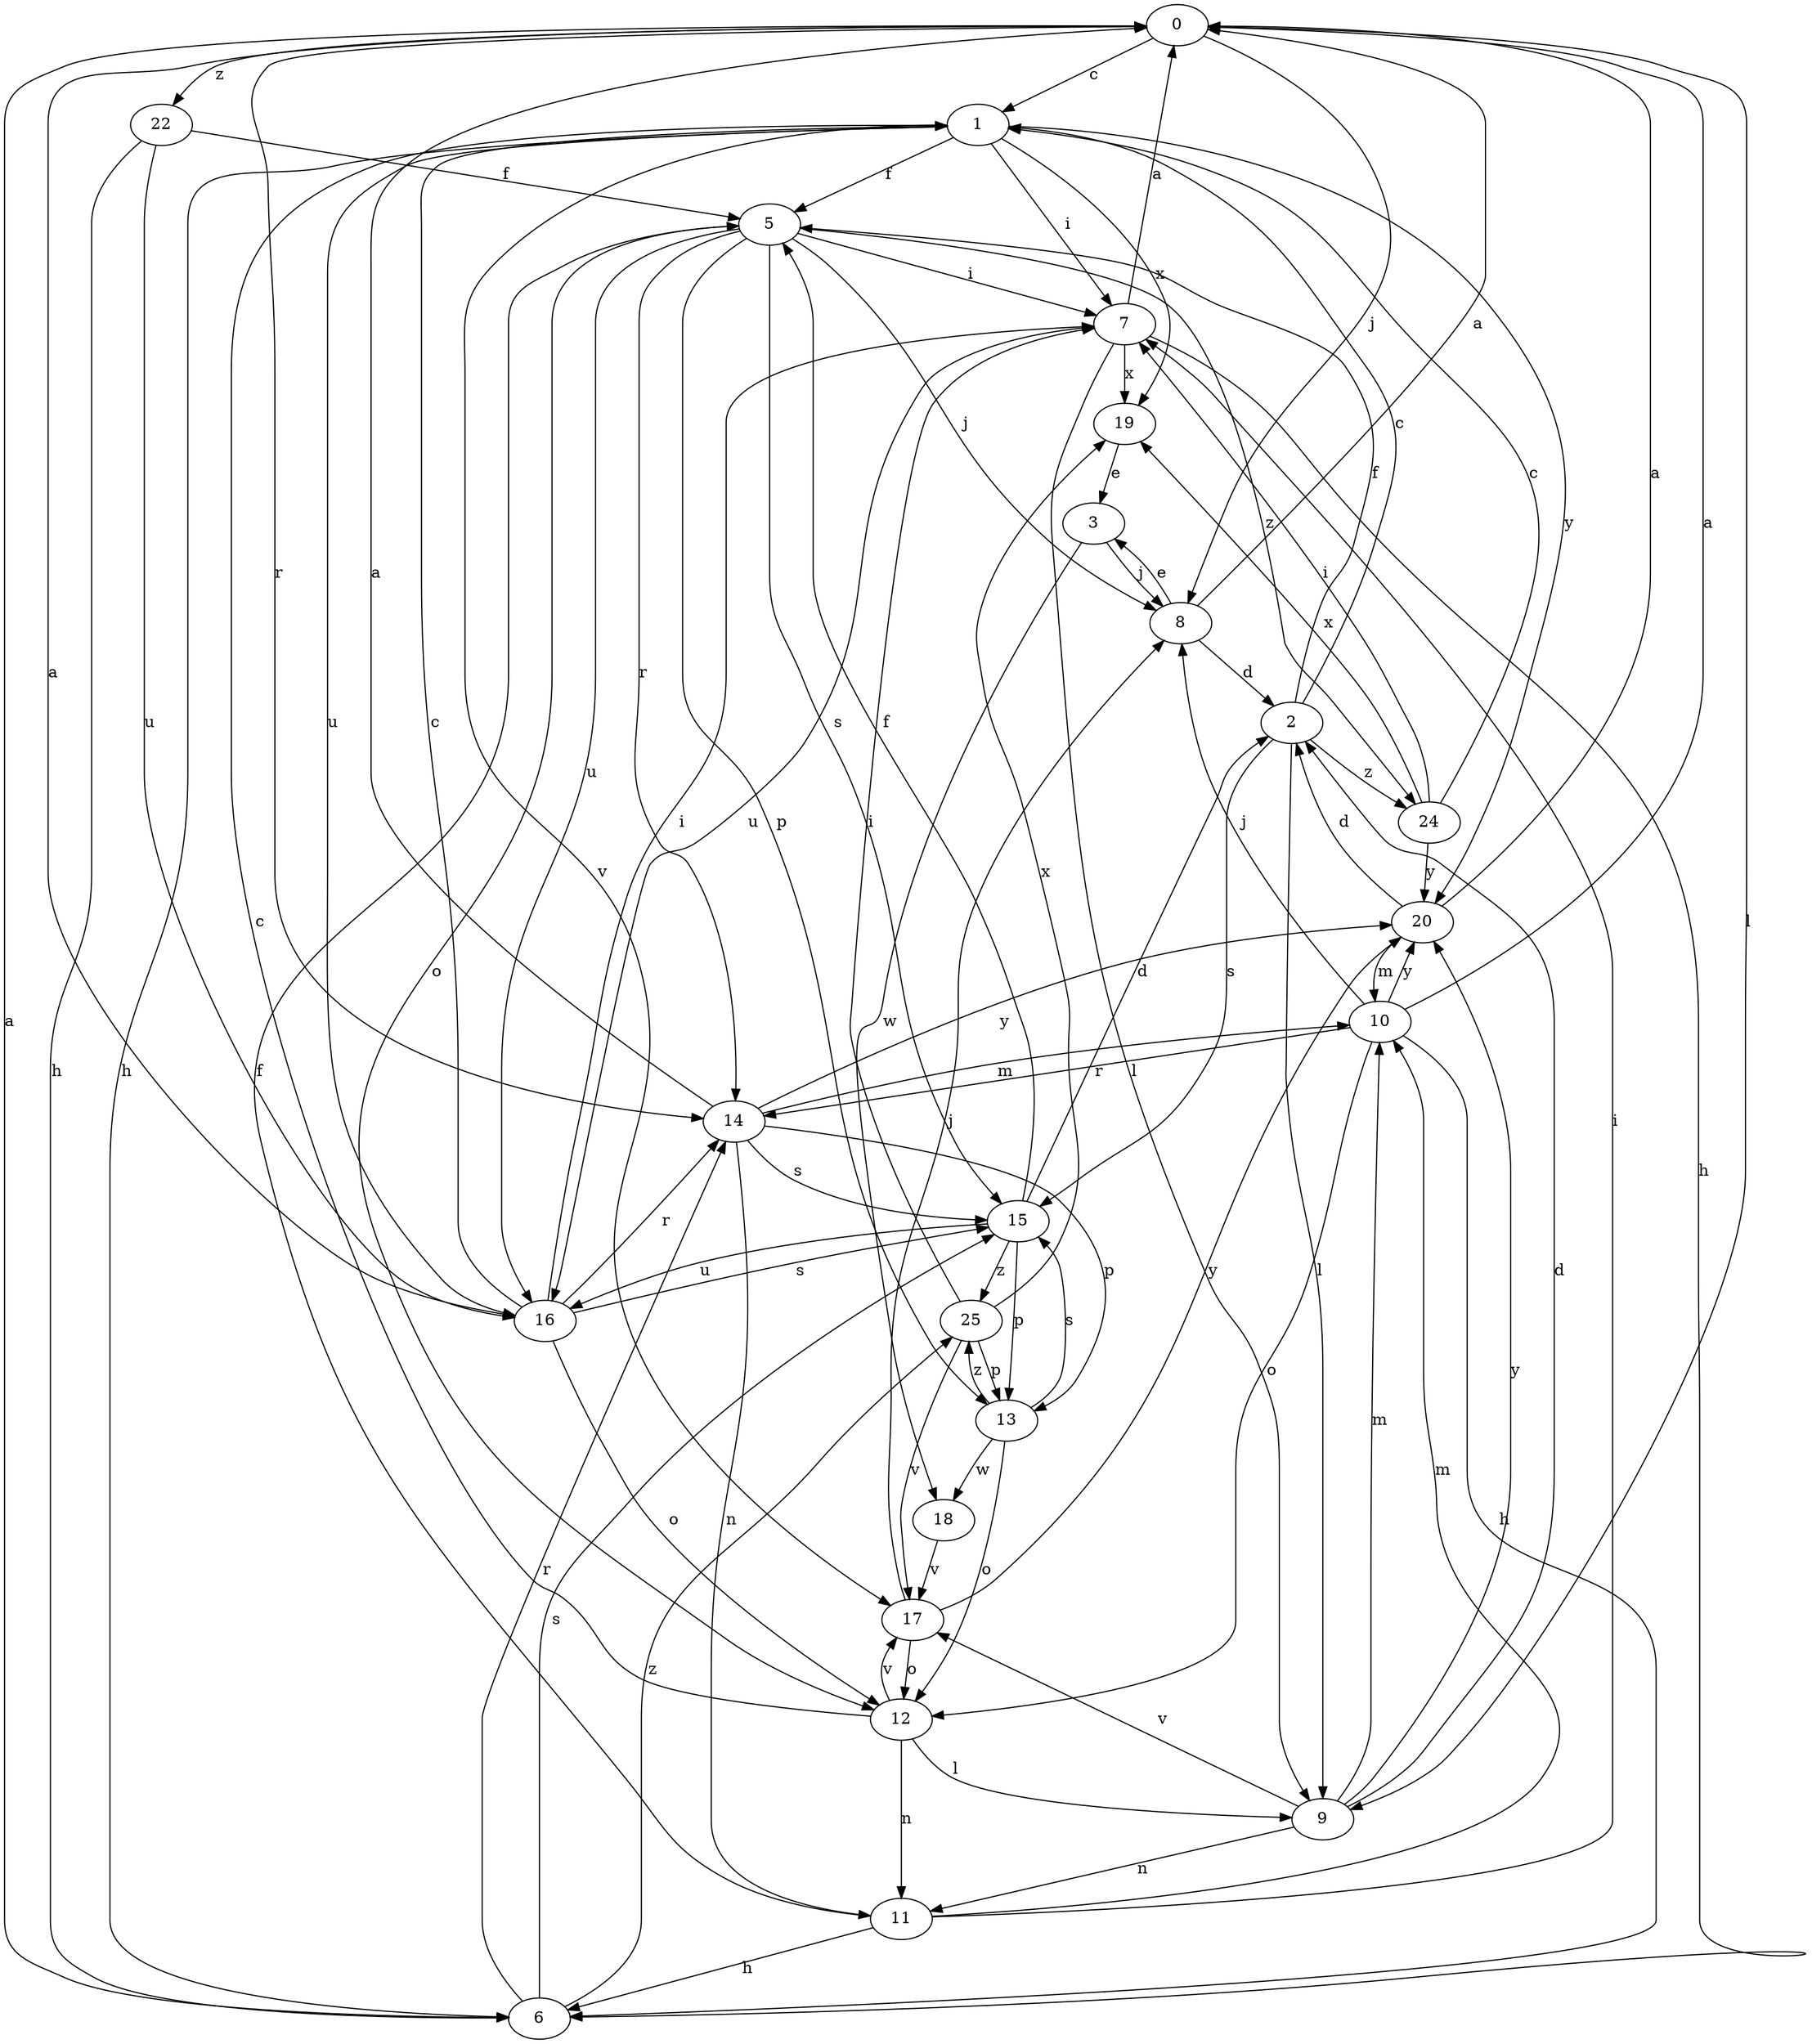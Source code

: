 strict digraph  {
0;
1;
2;
3;
5;
6;
7;
8;
9;
10;
11;
12;
13;
14;
15;
16;
17;
18;
19;
20;
22;
24;
25;
0 -> 1  [label=c];
0 -> 8  [label=j];
0 -> 9  [label=l];
0 -> 14  [label=r];
0 -> 22  [label=z];
1 -> 5  [label=f];
1 -> 6  [label=h];
1 -> 7  [label=i];
1 -> 16  [label=u];
1 -> 17  [label=v];
1 -> 19  [label=x];
1 -> 20  [label=y];
2 -> 1  [label=c];
2 -> 5  [label=f];
2 -> 9  [label=l];
2 -> 15  [label=s];
2 -> 24  [label=z];
3 -> 8  [label=j];
3 -> 18  [label=w];
5 -> 7  [label=i];
5 -> 8  [label=j];
5 -> 12  [label=o];
5 -> 13  [label=p];
5 -> 14  [label=r];
5 -> 15  [label=s];
5 -> 16  [label=u];
5 -> 24  [label=z];
6 -> 0  [label=a];
6 -> 14  [label=r];
6 -> 15  [label=s];
6 -> 25  [label=z];
7 -> 0  [label=a];
7 -> 6  [label=h];
7 -> 9  [label=l];
7 -> 16  [label=u];
7 -> 19  [label=x];
8 -> 0  [label=a];
8 -> 2  [label=d];
8 -> 3  [label=e];
9 -> 2  [label=d];
9 -> 10  [label=m];
9 -> 11  [label=n];
9 -> 17  [label=v];
9 -> 20  [label=y];
10 -> 0  [label=a];
10 -> 6  [label=h];
10 -> 8  [label=j];
10 -> 12  [label=o];
10 -> 14  [label=r];
10 -> 20  [label=y];
11 -> 5  [label=f];
11 -> 6  [label=h];
11 -> 7  [label=i];
11 -> 10  [label=m];
12 -> 1  [label=c];
12 -> 9  [label=l];
12 -> 11  [label=n];
12 -> 17  [label=v];
13 -> 12  [label=o];
13 -> 15  [label=s];
13 -> 18  [label=w];
13 -> 25  [label=z];
14 -> 0  [label=a];
14 -> 10  [label=m];
14 -> 11  [label=n];
14 -> 13  [label=p];
14 -> 15  [label=s];
14 -> 20  [label=y];
15 -> 2  [label=d];
15 -> 5  [label=f];
15 -> 13  [label=p];
15 -> 16  [label=u];
15 -> 25  [label=z];
16 -> 0  [label=a];
16 -> 1  [label=c];
16 -> 7  [label=i];
16 -> 12  [label=o];
16 -> 14  [label=r];
16 -> 15  [label=s];
17 -> 8  [label=j];
17 -> 12  [label=o];
17 -> 20  [label=y];
18 -> 17  [label=v];
19 -> 3  [label=e];
20 -> 0  [label=a];
20 -> 2  [label=d];
20 -> 10  [label=m];
22 -> 5  [label=f];
22 -> 6  [label=h];
22 -> 16  [label=u];
24 -> 1  [label=c];
24 -> 7  [label=i];
24 -> 19  [label=x];
24 -> 20  [label=y];
25 -> 7  [label=i];
25 -> 13  [label=p];
25 -> 17  [label=v];
25 -> 19  [label=x];
}
